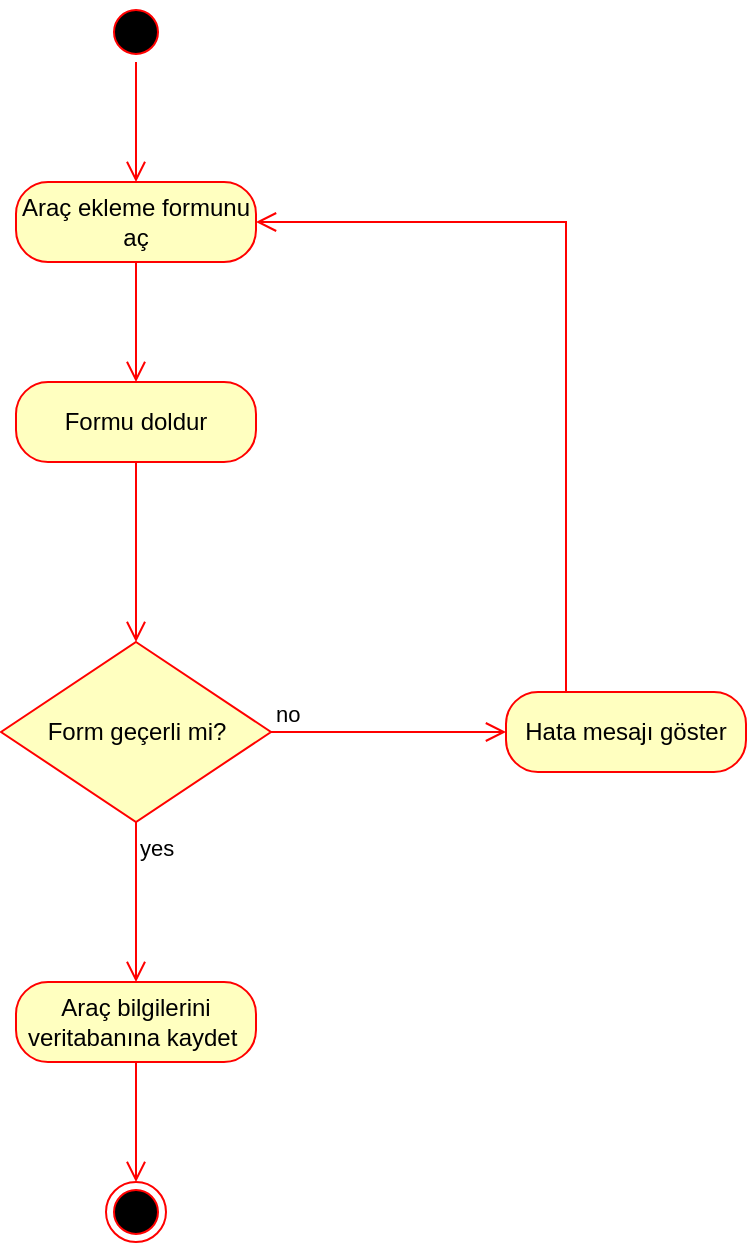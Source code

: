 <mxfile version="27.0.3">
  <diagram name="Page-1" id="hCXEOEVBIOULjqo8nCxj">
    <mxGraphModel dx="1309" dy="736" grid="1" gridSize="10" guides="1" tooltips="1" connect="1" arrows="1" fold="1" page="1" pageScale="1" pageWidth="850" pageHeight="1100" math="0" shadow="0">
      <root>
        <mxCell id="0" />
        <mxCell id="1" parent="0" />
        <mxCell id="e3jPu_WQSMWA2Jz03pjF-1" value="" style="ellipse;html=1;shape=startState;fillColor=#000000;strokeColor=#ff0000;" vertex="1" parent="1">
          <mxGeometry x="350" y="70" width="30" height="30" as="geometry" />
        </mxCell>
        <mxCell id="e3jPu_WQSMWA2Jz03pjF-2" value="" style="edgeStyle=orthogonalEdgeStyle;html=1;verticalAlign=bottom;endArrow=open;endSize=8;strokeColor=#ff0000;rounded=0;" edge="1" source="e3jPu_WQSMWA2Jz03pjF-1" parent="1">
          <mxGeometry relative="1" as="geometry">
            <mxPoint x="365" y="160" as="targetPoint" />
          </mxGeometry>
        </mxCell>
        <mxCell id="e3jPu_WQSMWA2Jz03pjF-3" value="Araç ekleme formunu aç" style="rounded=1;whiteSpace=wrap;html=1;arcSize=40;fontColor=#000000;fillColor=#ffffc0;strokeColor=#ff0000;" vertex="1" parent="1">
          <mxGeometry x="305" y="160" width="120" height="40" as="geometry" />
        </mxCell>
        <mxCell id="e3jPu_WQSMWA2Jz03pjF-4" value="" style="edgeStyle=orthogonalEdgeStyle;html=1;verticalAlign=bottom;endArrow=open;endSize=8;strokeColor=#ff0000;rounded=0;" edge="1" source="e3jPu_WQSMWA2Jz03pjF-3" parent="1" target="e3jPu_WQSMWA2Jz03pjF-5">
          <mxGeometry relative="1" as="geometry">
            <mxPoint x="365" y="260" as="targetPoint" />
          </mxGeometry>
        </mxCell>
        <mxCell id="e3jPu_WQSMWA2Jz03pjF-5" value="Formu doldur" style="rounded=1;whiteSpace=wrap;html=1;arcSize=40;fontColor=#000000;fillColor=#ffffc0;strokeColor=#ff0000;" vertex="1" parent="1">
          <mxGeometry x="305" y="260" width="120" height="40" as="geometry" />
        </mxCell>
        <mxCell id="e3jPu_WQSMWA2Jz03pjF-6" value="" style="edgeStyle=orthogonalEdgeStyle;html=1;verticalAlign=bottom;endArrow=open;endSize=8;strokeColor=#ff0000;rounded=0;" edge="1" source="e3jPu_WQSMWA2Jz03pjF-5" parent="1" target="e3jPu_WQSMWA2Jz03pjF-9">
          <mxGeometry relative="1" as="geometry">
            <mxPoint x="365" y="380" as="targetPoint" />
          </mxGeometry>
        </mxCell>
        <mxCell id="e3jPu_WQSMWA2Jz03pjF-9" value="Form geçerli mi?" style="rhombus;whiteSpace=wrap;html=1;fontColor=#000000;fillColor=#ffffc0;strokeColor=#ff0000;" vertex="1" parent="1">
          <mxGeometry x="297.5" y="390" width="135" height="90" as="geometry" />
        </mxCell>
        <mxCell id="e3jPu_WQSMWA2Jz03pjF-10" value="no" style="edgeStyle=orthogonalEdgeStyle;html=1;align=left;verticalAlign=bottom;endArrow=open;endSize=8;strokeColor=#ff0000;rounded=0;" edge="1" source="e3jPu_WQSMWA2Jz03pjF-9" parent="1" target="e3jPu_WQSMWA2Jz03pjF-12">
          <mxGeometry x="-1" relative="1" as="geometry">
            <mxPoint x="610" y="435" as="targetPoint" />
          </mxGeometry>
        </mxCell>
        <mxCell id="e3jPu_WQSMWA2Jz03pjF-11" value="yes" style="edgeStyle=orthogonalEdgeStyle;html=1;align=left;verticalAlign=top;endArrow=open;endSize=8;strokeColor=#ff0000;rounded=0;" edge="1" source="e3jPu_WQSMWA2Jz03pjF-9" parent="1" target="e3jPu_WQSMWA2Jz03pjF-14">
          <mxGeometry x="-1" relative="1" as="geometry">
            <mxPoint x="365" y="580" as="targetPoint" />
          </mxGeometry>
        </mxCell>
        <mxCell id="e3jPu_WQSMWA2Jz03pjF-12" value="Hata mesajı göster" style="rounded=1;whiteSpace=wrap;html=1;arcSize=40;fontColor=#000000;fillColor=#ffffc0;strokeColor=#ff0000;" vertex="1" parent="1">
          <mxGeometry x="550" y="415" width="120" height="40" as="geometry" />
        </mxCell>
        <mxCell id="e3jPu_WQSMWA2Jz03pjF-14" value="Araç bilgilerini veritabanına kaydet&amp;nbsp;" style="rounded=1;whiteSpace=wrap;html=1;arcSize=40;fontColor=#000000;fillColor=#ffffc0;strokeColor=#ff0000;" vertex="1" parent="1">
          <mxGeometry x="305" y="560" width="120" height="40" as="geometry" />
        </mxCell>
        <mxCell id="e3jPu_WQSMWA2Jz03pjF-15" value="" style="edgeStyle=orthogonalEdgeStyle;html=1;verticalAlign=bottom;endArrow=open;endSize=8;strokeColor=#ff0000;rounded=0;" edge="1" source="e3jPu_WQSMWA2Jz03pjF-14" parent="1">
          <mxGeometry relative="1" as="geometry">
            <mxPoint x="365" y="660" as="targetPoint" />
          </mxGeometry>
        </mxCell>
        <mxCell id="e3jPu_WQSMWA2Jz03pjF-16" value="" style="ellipse;html=1;shape=endState;fillColor=#000000;strokeColor=#ff0000;" vertex="1" parent="1">
          <mxGeometry x="350" y="660" width="30" height="30" as="geometry" />
        </mxCell>
        <mxCell id="e3jPu_WQSMWA2Jz03pjF-18" value="" style="edgeStyle=orthogonalEdgeStyle;html=1;verticalAlign=bottom;endArrow=open;endSize=8;strokeColor=#ff0000;rounded=0;" edge="1" source="e3jPu_WQSMWA2Jz03pjF-12" parent="1" target="e3jPu_WQSMWA2Jz03pjF-3">
          <mxGeometry relative="1" as="geometry">
            <mxPoint x="640" y="140" as="targetPoint" />
            <mxPoint x="630" y="320" as="sourcePoint" />
            <Array as="points">
              <mxPoint x="580" y="180" />
            </Array>
          </mxGeometry>
        </mxCell>
      </root>
    </mxGraphModel>
  </diagram>
</mxfile>
